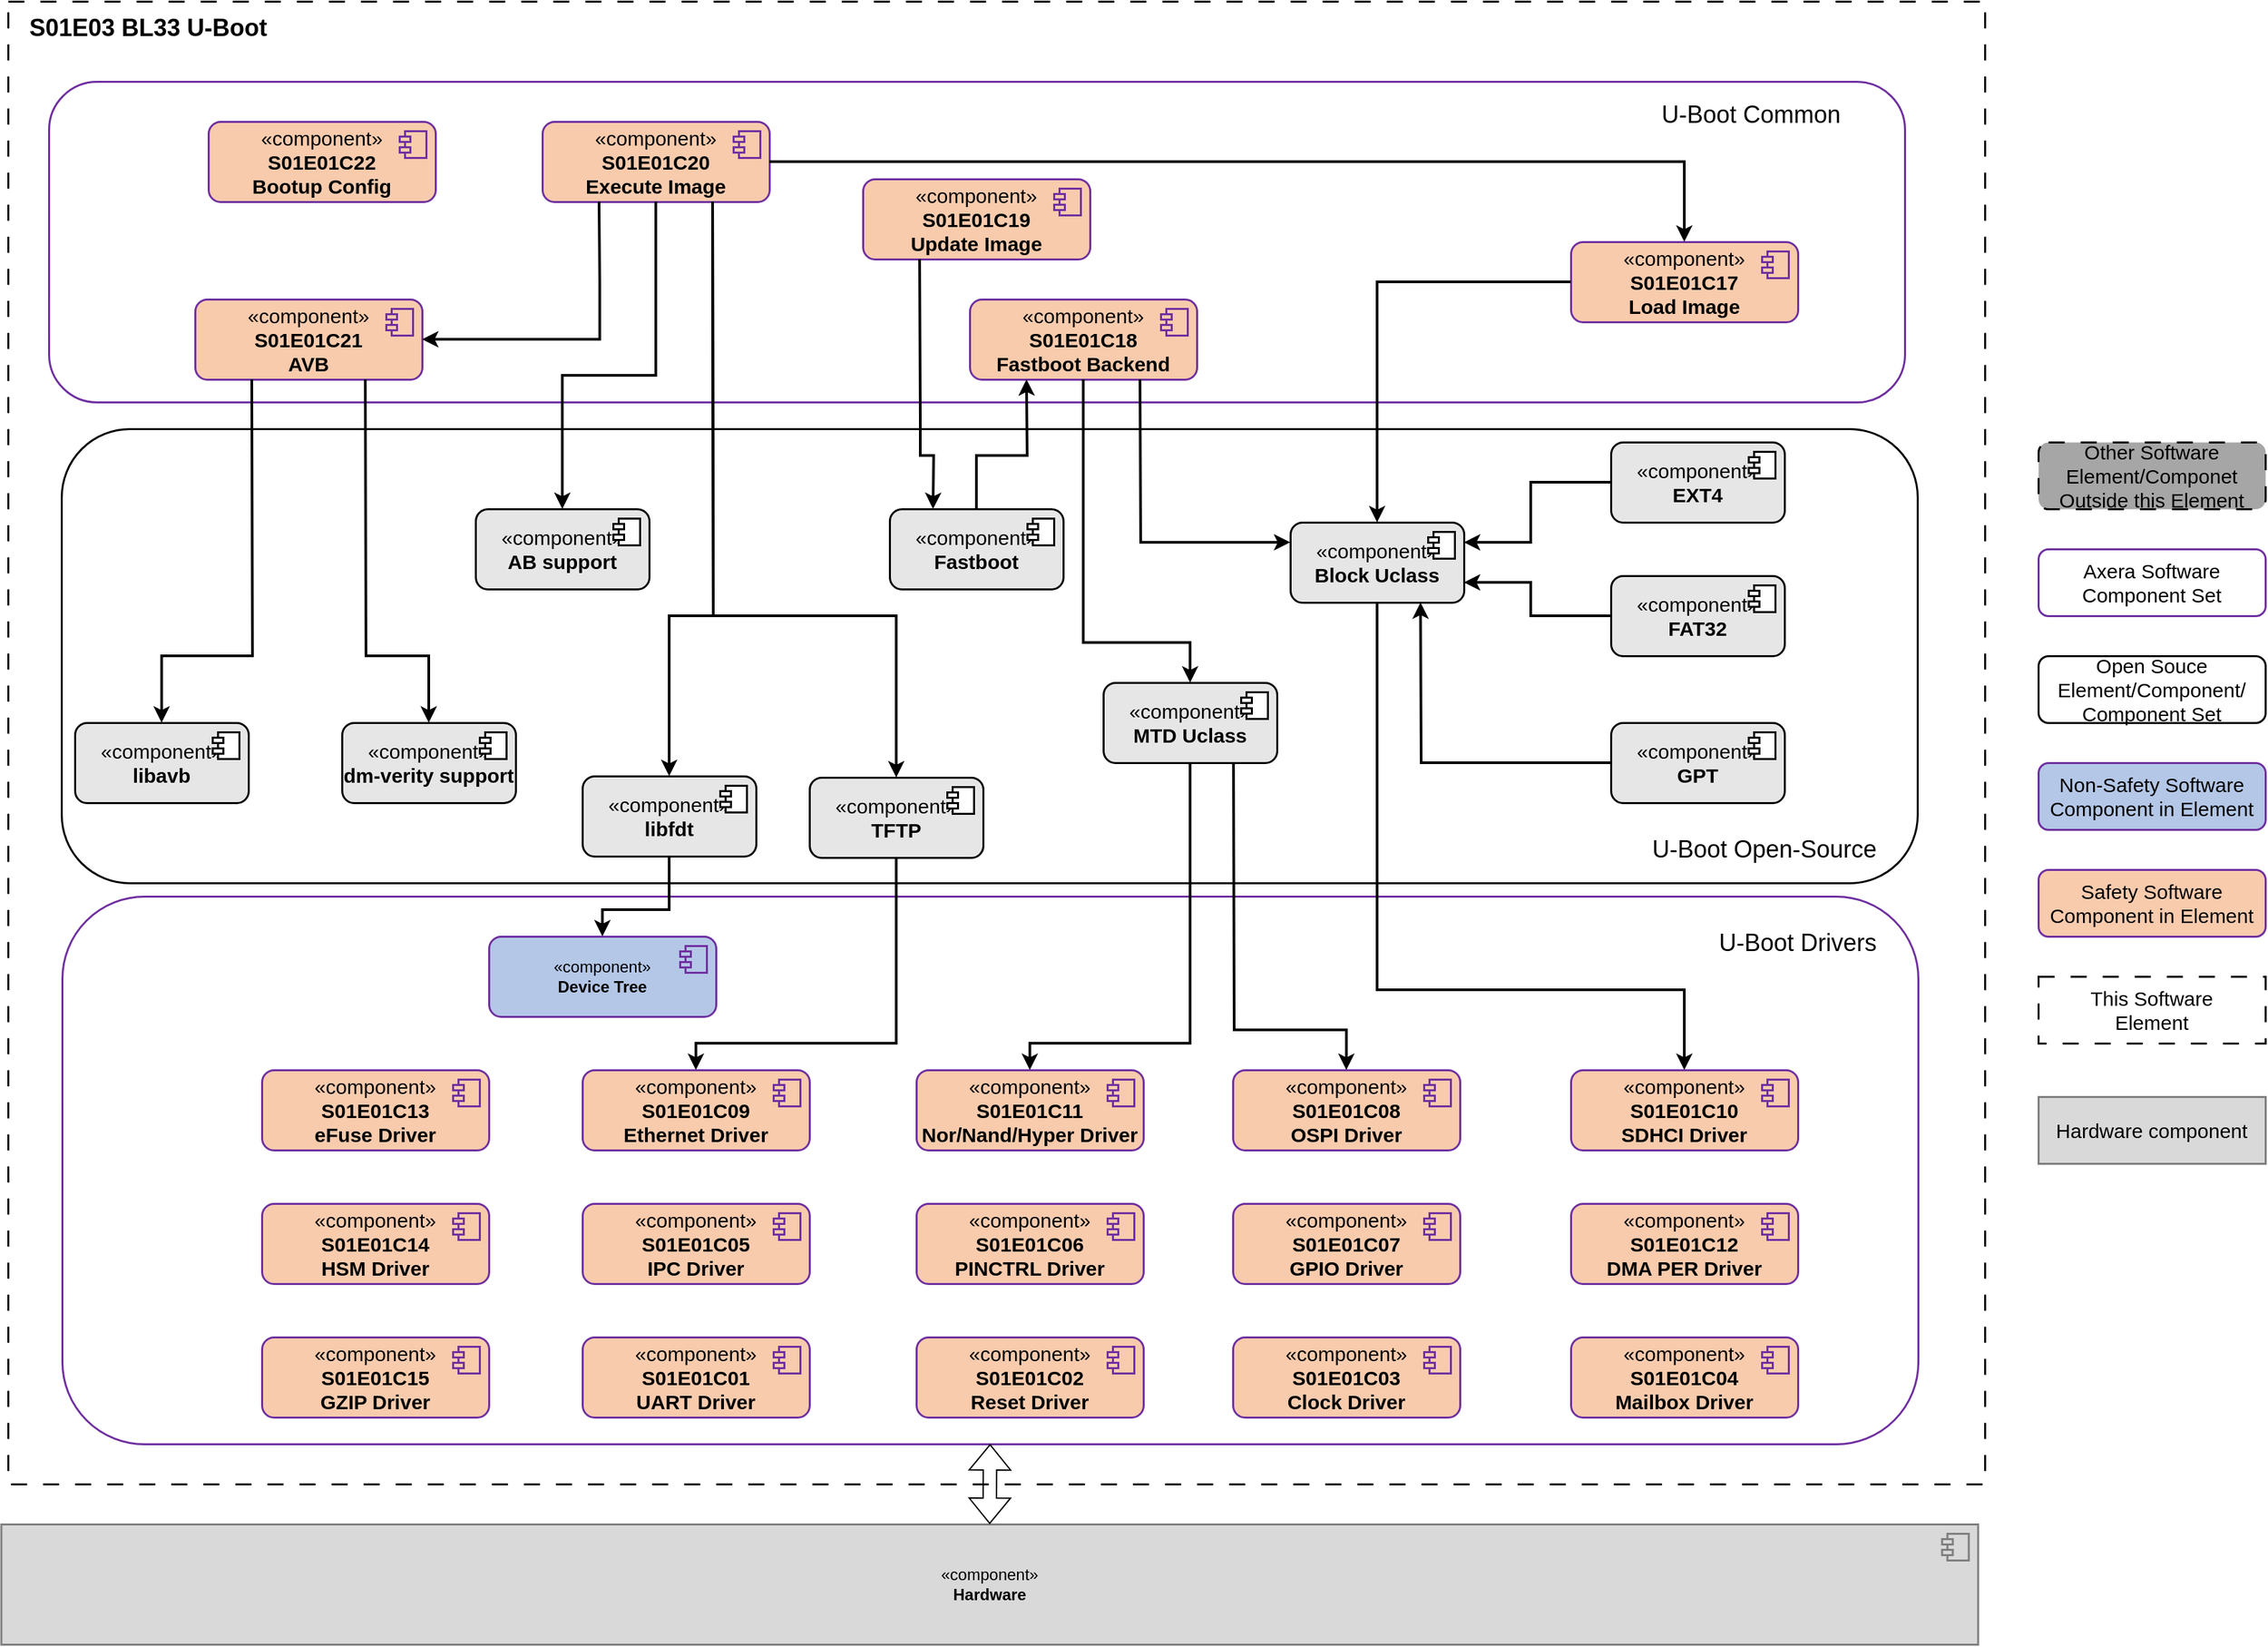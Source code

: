 <mxfile version="24.7.12">
  <diagram name="Page-1" id="929967ad-93f9-6ef4-fab6-5d389245f69c">
    <mxGraphModel dx="3390.5" dy="664" grid="1" gridSize="10" guides="1" tooltips="1" connect="1" arrows="1" fold="1" page="1" pageScale="1.5" pageWidth="1169" pageHeight="826" background="none" math="0" shadow="0">
      <root>
        <mxCell id="0" style=";html=1;" />
        <mxCell id="1" style=";html=1;" parent="0" />
        <mxCell id="K-4Sev6lLw2hqcVgsduo-152" value="" style="html=1;whiteSpace=wrap;rounded=1;strokeColor=#7030a0;strokeWidth=1.5;align=center;verticalAlign=middle;fontFamily=Helvetica;fontSize=12;fontColor=default;fillColor=none;movable=1;resizable=1;rotatable=1;deletable=1;editable=1;locked=0;connectable=1;" vertex="1" parent="1">
          <mxGeometry x="-9.5" y="120" width="1389.5" height="240" as="geometry" />
        </mxCell>
        <mxCell id="K-4Sev6lLw2hqcVgsduo-151" value="" style="html=1;whiteSpace=wrap;rounded=1;strokeColor=#000000;strokeWidth=1.5;align=center;verticalAlign=middle;fontFamily=Helvetica;fontSize=12;fontColor=default;fillColor=none;movable=1;resizable=1;rotatable=1;deletable=1;editable=1;locked=0;connectable=1;" vertex="1" parent="1">
          <mxGeometry y="380" width="1389.5" height="340" as="geometry" />
        </mxCell>
        <mxCell id="K-4Sev6lLw2hqcVgsduo-67" value="" style="html=1;whiteSpace=wrap;rounded=1;strokeColor=#7030a0;strokeWidth=1.5;align=center;verticalAlign=middle;fontFamily=Helvetica;fontSize=12;fontColor=default;fillColor=none;movable=1;resizable=1;rotatable=1;deletable=1;editable=1;locked=0;connectable=1;" vertex="1" parent="1">
          <mxGeometry x="0.5" y="730" width="1389.5" height="410" as="geometry" />
        </mxCell>
        <mxCell id="K-4Sev6lLw2hqcVgsduo-156" value="" style="rounded=0;whiteSpace=wrap;html=1;dashed=1;dashPattern=8 8;strokeColor=#000000;strokeWidth=1.5;align=center;verticalAlign=middle;fontFamily=Helvetica;fontSize=15;fontColor=default;fillColor=none;movable=1;resizable=1;rotatable=1;deletable=1;editable=1;locked=0;connectable=1;" vertex="1" parent="1">
          <mxGeometry x="-40" y="60" width="1480" height="1110" as="geometry" />
        </mxCell>
        <mxCell id="K-4Sev6lLw2hqcVgsduo-8" style="edgeStyle=orthogonalEdgeStyle;rounded=0;orthogonalLoop=1;jettySize=auto;html=1;exitX=0.5;exitY=1;exitDx=0;exitDy=0;movable=1;resizable=1;rotatable=1;deletable=1;editable=1;locked=0;connectable=1;" edge="1" parent="1">
          <mxGeometry relative="1" as="geometry">
            <mxPoint x="175" y="655" as="sourcePoint" />
            <mxPoint x="175" y="655" as="targetPoint" />
          </mxGeometry>
        </mxCell>
        <mxCell id="K-4Sev6lLw2hqcVgsduo-20" value="Hardware component" style="html=1;whiteSpace=wrap;strokeColor=#7f7f7f;fillColor=#d9d9d9;strokeWidth=1.5;movable=1;resizable=1;rotatable=1;deletable=1;editable=1;locked=0;connectable=1;fontSize=15;" vertex="1" parent="1">
          <mxGeometry x="1480" y="880" width="170" height="50" as="geometry" />
        </mxCell>
        <mxCell id="K-4Sev6lLw2hqcVgsduo-21" value="This Software&lt;div style=&quot;font-size: 15px;&quot;&gt;Element&lt;/div&gt;" style="html=1;whiteSpace=wrap;strokeColor=#000000;fillColor=none;strokeWidth=1.5;dashed=1;dashPattern=8 8;movable=1;resizable=1;rotatable=1;deletable=1;editable=1;locked=0;connectable=1;fontSize=15;" vertex="1" parent="1">
          <mxGeometry x="1480" y="790" width="170" height="50" as="geometry" />
        </mxCell>
        <mxCell id="K-4Sev6lLw2hqcVgsduo-22" value="Safety Software&lt;div style=&quot;font-size: 15px;&quot;&gt;Component in Element&lt;/div&gt;" style="html=1;whiteSpace=wrap;strokeColor=#7030a0;fillColor=#f8cbad;strokeWidth=1.5;rounded=1;movable=1;resizable=1;rotatable=1;deletable=1;editable=1;locked=0;connectable=1;fontSize=15;" vertex="1" parent="1">
          <mxGeometry x="1480" y="710" width="170" height="50" as="geometry" />
        </mxCell>
        <mxCell id="K-4Sev6lLw2hqcVgsduo-23" value="Non-Safety Software&lt;div style=&quot;font-size: 15px;&quot;&gt;Component in Element&lt;/div&gt;" style="html=1;whiteSpace=wrap;strokeColor=#7030a0;fillColor=#b4c7e7;strokeWidth=1.5;rounded=1;movable=1;resizable=1;rotatable=1;deletable=1;editable=1;locked=0;connectable=1;fontSize=15;" vertex="1" parent="1">
          <mxGeometry x="1480" y="630" width="170" height="50" as="geometry" />
        </mxCell>
        <mxCell id="K-4Sev6lLw2hqcVgsduo-24" value="Open Souce&lt;div style=&quot;font-size: 15px;&quot;&gt;Element/Component/&lt;/div&gt;&lt;div style=&quot;font-size: 15px;&quot;&gt;Component Set&lt;/div&gt;" style="html=1;whiteSpace=wrap;strokeColor=#000000;fillColor=none;strokeWidth=1.5;rounded=1;movable=1;resizable=1;rotatable=1;deletable=1;editable=1;locked=0;connectable=1;fontSize=15;" vertex="1" parent="1">
          <mxGeometry x="1480" y="550" width="170" height="50" as="geometry" />
        </mxCell>
        <mxCell id="K-4Sev6lLw2hqcVgsduo-25" value="Axera Software&lt;div style=&quot;font-size: 15px;&quot;&gt;Component Set&lt;/div&gt;" style="html=1;whiteSpace=wrap;strokeColor=#7030a0;fillColor=none;strokeWidth=1.5;rounded=1;movable=1;resizable=1;rotatable=1;deletable=1;editable=1;locked=0;connectable=1;fontSize=15;" vertex="1" parent="1">
          <mxGeometry x="1480" y="470" width="170" height="50" as="geometry" />
        </mxCell>
        <mxCell id="K-4Sev6lLw2hqcVgsduo-26" value="Other Software&lt;div style=&quot;font-size: 15px;&quot;&gt;Element/Componet&lt;/div&gt;&lt;div style=&quot;font-size: 15px;&quot;&gt;Outside this Element&lt;/div&gt;" style="html=1;whiteSpace=wrap;strokeColor=#000000;fillColor=#a6a6a6;strokeWidth=1.5;rounded=1;dashed=1;dashPattern=8 8;movable=1;resizable=1;rotatable=1;deletable=1;editable=1;locked=0;connectable=1;fontSize=15;" vertex="1" parent="1">
          <mxGeometry x="1480" y="390" width="170" height="50" as="geometry" />
        </mxCell>
        <mxCell id="K-4Sev6lLw2hqcVgsduo-28" value="«component&lt;span style=&quot;background-color: initial; font-size: 15px;&quot;&gt;»&lt;/span&gt;&lt;div style=&quot;font-size: 15px;&quot;&gt;&lt;b style=&quot;font-size: 15px;&quot;&gt;S01E01C01&lt;/b&gt;&lt;/div&gt;&lt;div style=&quot;font-size: 15px;&quot;&gt;&lt;b style=&quot;font-size: 15px;&quot;&gt;UART Driver&lt;/b&gt;&lt;/div&gt;" style="html=1;dropTarget=0;whiteSpace=wrap;rounded=1;strokeColor=#7030a0;strokeWidth=1.5;align=center;verticalAlign=middle;fontFamily=Helvetica;fontSize=15;fontColor=default;fillColor=#f8cbad;movable=1;resizable=1;rotatable=1;deletable=1;editable=1;locked=0;connectable=1;" vertex="1" parent="1">
          <mxGeometry x="390" y="1060" width="170" height="60" as="geometry" />
        </mxCell>
        <mxCell id="K-4Sev6lLw2hqcVgsduo-29" value="" style="shape=module;jettyWidth=8;jettyHeight=4;rounded=1;strokeColor=#7030a0;strokeWidth=1.5;align=center;verticalAlign=middle;fontFamily=Helvetica;fontSize=12;fontColor=default;fillColor=#f8cbad;movable=1;resizable=1;rotatable=1;deletable=1;editable=1;locked=0;connectable=1;" vertex="1" parent="K-4Sev6lLw2hqcVgsduo-28">
          <mxGeometry x="1" width="20" height="20" relative="1" as="geometry">
            <mxPoint x="-27" y="7" as="offset" />
          </mxGeometry>
        </mxCell>
        <mxCell id="K-4Sev6lLw2hqcVgsduo-31" value="«component»&lt;br&gt;&lt;b&gt;Hardware&lt;/b&gt;" style="html=1;dropTarget=0;whiteSpace=wrap;strokeColor=#7f7f7f;strokeWidth=1.5;align=center;verticalAlign=middle;fontFamily=Helvetica;fontSize=12;fontColor=default;fillColor=#d9d9d9;movable=1;resizable=1;rotatable=1;deletable=1;editable=1;locked=0;connectable=1;" vertex="1" parent="1">
          <mxGeometry x="-45.25" y="1200" width="1480" height="90" as="geometry" />
        </mxCell>
        <mxCell id="K-4Sev6lLw2hqcVgsduo-32" value="" style="shape=module;jettyWidth=8;jettyHeight=4;strokeColor=#7f7f7f;strokeWidth=1.5;align=center;verticalAlign=middle;fontFamily=Helvetica;fontSize=12;fontColor=default;fillColor=#d9d9d9;movable=1;resizable=1;rotatable=1;deletable=1;editable=1;locked=0;connectable=1;" vertex="1" parent="K-4Sev6lLw2hqcVgsduo-31">
          <mxGeometry x="1" width="20" height="20" relative="1" as="geometry">
            <mxPoint x="-27" y="7" as="offset" />
          </mxGeometry>
        </mxCell>
        <mxCell id="K-4Sev6lLw2hqcVgsduo-35" value="«component&lt;span style=&quot;background-color: initial; font-size: 15px;&quot;&gt;»&lt;/span&gt;&lt;div style=&quot;font-size: 15px;&quot;&gt;&lt;b style=&quot;font-size: 15px;&quot;&gt;S01E01C02&lt;/b&gt;&lt;/div&gt;&lt;div style=&quot;font-size: 15px;&quot;&gt;&lt;b style=&quot;font-size: 15px;&quot;&gt;Reset Driver&lt;/b&gt;&lt;/div&gt;" style="html=1;dropTarget=0;whiteSpace=wrap;rounded=1;strokeColor=#7030a0;strokeWidth=1.5;align=center;verticalAlign=middle;fontFamily=Helvetica;fontSize=15;fontColor=default;fillColor=#f8cbad;movable=1;resizable=1;rotatable=1;deletable=1;editable=1;locked=0;connectable=1;" vertex="1" parent="1">
          <mxGeometry x="640" y="1060" width="170" height="60" as="geometry" />
        </mxCell>
        <mxCell id="K-4Sev6lLw2hqcVgsduo-36" value="" style="shape=module;jettyWidth=8;jettyHeight=4;rounded=1;strokeColor=#7030a0;strokeWidth=1.5;align=center;verticalAlign=middle;fontFamily=Helvetica;fontSize=12;fontColor=default;fillColor=#f8cbad;movable=1;resizable=1;rotatable=1;deletable=1;editable=1;locked=0;connectable=1;" vertex="1" parent="K-4Sev6lLw2hqcVgsduo-35">
          <mxGeometry x="1" width="20" height="20" relative="1" as="geometry">
            <mxPoint x="-27" y="7" as="offset" />
          </mxGeometry>
        </mxCell>
        <mxCell id="K-4Sev6lLw2hqcVgsduo-37" value="«component&lt;span style=&quot;background-color: initial; font-size: 15px;&quot;&gt;»&lt;/span&gt;&lt;div style=&quot;font-size: 15px;&quot;&gt;&lt;b style=&quot;font-size: 15px;&quot;&gt;S01E01C03&lt;/b&gt;&lt;/div&gt;&lt;div style=&quot;font-size: 15px;&quot;&gt;&lt;b style=&quot;font-size: 15px;&quot;&gt;Clock Driver&lt;/b&gt;&lt;/div&gt;" style="html=1;dropTarget=0;whiteSpace=wrap;rounded=1;strokeColor=#7030a0;strokeWidth=1.5;align=center;verticalAlign=middle;fontFamily=Helvetica;fontSize=15;fontColor=default;fillColor=#f8cbad;movable=1;resizable=1;rotatable=1;deletable=1;editable=1;locked=0;connectable=1;" vertex="1" parent="1">
          <mxGeometry x="877" y="1060" width="170" height="60" as="geometry" />
        </mxCell>
        <mxCell id="K-4Sev6lLw2hqcVgsduo-38" value="" style="shape=module;jettyWidth=8;jettyHeight=4;rounded=1;strokeColor=#7030a0;strokeWidth=1.5;align=center;verticalAlign=middle;fontFamily=Helvetica;fontSize=12;fontColor=default;fillColor=#f8cbad;movable=1;resizable=1;rotatable=1;deletable=1;editable=1;locked=0;connectable=1;" vertex="1" parent="K-4Sev6lLw2hqcVgsduo-37">
          <mxGeometry x="1" width="20" height="20" relative="1" as="geometry">
            <mxPoint x="-27" y="7" as="offset" />
          </mxGeometry>
        </mxCell>
        <mxCell id="K-4Sev6lLw2hqcVgsduo-39" value="«component&lt;span style=&quot;background-color: initial; font-size: 15px;&quot;&gt;»&lt;/span&gt;&lt;div style=&quot;font-size: 15px;&quot;&gt;&lt;b style=&quot;font-size: 15px;&quot;&gt;S01E01C04&lt;/b&gt;&lt;/div&gt;&lt;div style=&quot;font-size: 15px;&quot;&gt;&lt;b style=&quot;font-size: 15px;&quot;&gt;Mailbox Driver&lt;/b&gt;&lt;/div&gt;" style="html=1;dropTarget=0;whiteSpace=wrap;rounded=1;strokeColor=#7030a0;strokeWidth=1.5;align=center;verticalAlign=middle;fontFamily=Helvetica;fontSize=15;fontColor=default;fillColor=#f8cbad;movable=1;resizable=1;rotatable=1;deletable=1;editable=1;locked=0;connectable=1;" vertex="1" parent="1">
          <mxGeometry x="1130" y="1060" width="170" height="60" as="geometry" />
        </mxCell>
        <mxCell id="K-4Sev6lLw2hqcVgsduo-40" value="" style="shape=module;jettyWidth=8;jettyHeight=4;rounded=1;strokeColor=#7030a0;strokeWidth=1.5;align=center;verticalAlign=middle;fontFamily=Helvetica;fontSize=12;fontColor=default;fillColor=#f8cbad;movable=1;resizable=1;rotatable=1;deletable=1;editable=1;locked=0;connectable=1;" vertex="1" parent="K-4Sev6lLw2hqcVgsduo-39">
          <mxGeometry x="1" width="20" height="20" relative="1" as="geometry">
            <mxPoint x="-27" y="7" as="offset" />
          </mxGeometry>
        </mxCell>
        <mxCell id="K-4Sev6lLw2hqcVgsduo-43" value="«component&lt;span style=&quot;background-color: initial; font-size: 15px;&quot;&gt;»&lt;/span&gt;&lt;div style=&quot;font-size: 15px;&quot;&gt;&lt;b style=&quot;font-size: 15px;&quot;&gt;S01E01C05&lt;/b&gt;&lt;/div&gt;&lt;div style=&quot;font-size: 15px;&quot;&gt;&lt;b style=&quot;font-size: 15px;&quot;&gt;IPC Driver&lt;/b&gt;&lt;/div&gt;" style="html=1;dropTarget=0;whiteSpace=wrap;rounded=1;strokeColor=#7030a0;strokeWidth=1.5;align=center;verticalAlign=middle;fontFamily=Helvetica;fontSize=15;fontColor=default;fillColor=#f8cbad;movable=1;resizable=1;rotatable=1;deletable=1;editable=1;locked=0;connectable=1;" vertex="1" parent="1">
          <mxGeometry x="390" y="960" width="170" height="60" as="geometry" />
        </mxCell>
        <mxCell id="K-4Sev6lLw2hqcVgsduo-44" value="" style="shape=module;jettyWidth=8;jettyHeight=4;rounded=1;strokeColor=#7030a0;strokeWidth=1.5;align=center;verticalAlign=middle;fontFamily=Helvetica;fontSize=12;fontColor=default;fillColor=#f8cbad;movable=1;resizable=1;rotatable=1;deletable=1;editable=1;locked=0;connectable=1;" vertex="1" parent="K-4Sev6lLw2hqcVgsduo-43">
          <mxGeometry x="1" width="20" height="20" relative="1" as="geometry">
            <mxPoint x="-27" y="7" as="offset" />
          </mxGeometry>
        </mxCell>
        <mxCell id="K-4Sev6lLw2hqcVgsduo-45" value="«component&lt;span style=&quot;background-color: initial; font-size: 15px;&quot;&gt;»&lt;/span&gt;&lt;div style=&quot;font-size: 15px;&quot;&gt;&lt;b style=&quot;font-size: 15px;&quot;&gt;S01E01C06&lt;/b&gt;&lt;/div&gt;&lt;div style=&quot;font-size: 15px;&quot;&gt;&lt;b style=&quot;font-size: 15px;&quot;&gt;PINCTRL Driver&lt;/b&gt;&lt;/div&gt;" style="html=1;dropTarget=0;whiteSpace=wrap;rounded=1;strokeColor=#7030a0;strokeWidth=1.5;align=center;verticalAlign=middle;fontFamily=Helvetica;fontSize=15;fontColor=default;fillColor=#f8cbad;movable=1;resizable=1;rotatable=1;deletable=1;editable=1;locked=0;connectable=1;" vertex="1" parent="1">
          <mxGeometry x="640" y="960" width="170" height="60" as="geometry" />
        </mxCell>
        <mxCell id="K-4Sev6lLw2hqcVgsduo-46" value="" style="shape=module;jettyWidth=8;jettyHeight=4;rounded=1;strokeColor=#7030a0;strokeWidth=1.5;align=center;verticalAlign=middle;fontFamily=Helvetica;fontSize=12;fontColor=default;fillColor=#f8cbad;movable=1;resizable=1;rotatable=1;deletable=1;editable=1;locked=0;connectable=1;" vertex="1" parent="K-4Sev6lLw2hqcVgsduo-45">
          <mxGeometry x="1" width="20" height="20" relative="1" as="geometry">
            <mxPoint x="-27" y="7" as="offset" />
          </mxGeometry>
        </mxCell>
        <mxCell id="K-4Sev6lLw2hqcVgsduo-47" value="«component&lt;span style=&quot;background-color: initial; font-size: 15px;&quot;&gt;»&lt;/span&gt;&lt;div style=&quot;font-size: 15px;&quot;&gt;&lt;b style=&quot;font-size: 15px;&quot;&gt;S01E01C07&lt;/b&gt;&lt;/div&gt;&lt;div style=&quot;font-size: 15px;&quot;&gt;&lt;b style=&quot;font-size: 15px;&quot;&gt;GPIO Driver&lt;/b&gt;&lt;/div&gt;" style="html=1;dropTarget=0;whiteSpace=wrap;rounded=1;strokeColor=#7030a0;strokeWidth=1.5;align=center;verticalAlign=middle;fontFamily=Helvetica;fontSize=15;fontColor=default;fillColor=#f8cbad;movable=1;resizable=1;rotatable=1;deletable=1;editable=1;locked=0;connectable=1;" vertex="1" parent="1">
          <mxGeometry x="877" y="960" width="170" height="60" as="geometry" />
        </mxCell>
        <mxCell id="K-4Sev6lLw2hqcVgsduo-48" value="" style="shape=module;jettyWidth=8;jettyHeight=4;rounded=1;strokeColor=#7030a0;strokeWidth=1.5;align=center;verticalAlign=middle;fontFamily=Helvetica;fontSize=12;fontColor=default;fillColor=#f8cbad;movable=1;resizable=1;rotatable=1;deletable=1;editable=1;locked=0;connectable=1;" vertex="1" parent="K-4Sev6lLw2hqcVgsduo-47">
          <mxGeometry x="1" width="20" height="20" relative="1" as="geometry">
            <mxPoint x="-27" y="7" as="offset" />
          </mxGeometry>
        </mxCell>
        <mxCell id="K-4Sev6lLw2hqcVgsduo-49" value="«component&lt;span style=&quot;background-color: initial; font-size: 15px;&quot;&gt;»&lt;/span&gt;&lt;div style=&quot;font-size: 15px;&quot;&gt;&lt;b style=&quot;font-size: 15px;&quot;&gt;S01E01C08&lt;/b&gt;&lt;/div&gt;&lt;div style=&quot;font-size: 15px;&quot;&gt;&lt;b style=&quot;font-size: 15px;&quot;&gt;OSPI Driver&lt;/b&gt;&lt;/div&gt;" style="html=1;dropTarget=0;whiteSpace=wrap;rounded=1;strokeColor=#7030a0;strokeWidth=1.5;align=center;verticalAlign=middle;fontFamily=Helvetica;fontSize=15;fontColor=default;fillColor=#f8cbad;movable=1;resizable=1;rotatable=1;deletable=1;editable=1;locked=0;connectable=1;" vertex="1" parent="1">
          <mxGeometry x="877" y="860" width="170" height="60" as="geometry" />
        </mxCell>
        <mxCell id="K-4Sev6lLw2hqcVgsduo-50" value="" style="shape=module;jettyWidth=8;jettyHeight=4;rounded=1;strokeColor=#7030a0;strokeWidth=1.5;align=center;verticalAlign=middle;fontFamily=Helvetica;fontSize=12;fontColor=default;fillColor=#f8cbad;movable=1;resizable=1;rotatable=1;deletable=1;editable=1;locked=0;connectable=1;" vertex="1" parent="K-4Sev6lLw2hqcVgsduo-49">
          <mxGeometry x="1" width="20" height="20" relative="1" as="geometry">
            <mxPoint x="-27" y="7" as="offset" />
          </mxGeometry>
        </mxCell>
        <mxCell id="K-4Sev6lLw2hqcVgsduo-51" value="«component&lt;span style=&quot;background-color: initial; font-size: 15px;&quot;&gt;»&lt;/span&gt;&lt;div style=&quot;font-size: 15px;&quot;&gt;&lt;b style=&quot;font-size: 15px;&quot;&gt;S01E01C09&lt;/b&gt;&lt;/div&gt;&lt;div style=&quot;font-size: 15px;&quot;&gt;&lt;b style=&quot;font-size: 15px;&quot;&gt;Ethernet Driver&lt;/b&gt;&lt;/div&gt;" style="html=1;dropTarget=0;whiteSpace=wrap;rounded=1;strokeColor=#7030a0;strokeWidth=1.5;align=center;verticalAlign=middle;fontFamily=Helvetica;fontSize=15;fontColor=default;fillColor=#f8cbad;movable=1;resizable=1;rotatable=1;deletable=1;editable=1;locked=0;connectable=1;" vertex="1" parent="1">
          <mxGeometry x="390" y="860" width="170" height="60" as="geometry" />
        </mxCell>
        <mxCell id="K-4Sev6lLw2hqcVgsduo-52" value="" style="shape=module;jettyWidth=8;jettyHeight=4;rounded=1;strokeColor=#7030a0;strokeWidth=1.5;align=center;verticalAlign=middle;fontFamily=Helvetica;fontSize=12;fontColor=default;fillColor=#f8cbad;movable=1;resizable=1;rotatable=1;deletable=1;editable=1;locked=0;connectable=1;" vertex="1" parent="K-4Sev6lLw2hqcVgsduo-51">
          <mxGeometry x="1" width="20" height="20" relative="1" as="geometry">
            <mxPoint x="-27" y="7" as="offset" />
          </mxGeometry>
        </mxCell>
        <mxCell id="K-4Sev6lLw2hqcVgsduo-53" value="«component&lt;span style=&quot;background-color: initial; font-size: 15px;&quot;&gt;»&lt;/span&gt;&lt;div style=&quot;font-size: 15px;&quot;&gt;&lt;b style=&quot;font-size: 15px;&quot;&gt;S01E01C10&lt;/b&gt;&lt;/div&gt;&lt;div style=&quot;font-size: 15px;&quot;&gt;&lt;b style=&quot;font-size: 15px;&quot;&gt;SDHCI Driver&lt;/b&gt;&lt;/div&gt;" style="html=1;dropTarget=0;whiteSpace=wrap;rounded=1;strokeColor=#7030a0;strokeWidth=1.5;align=center;verticalAlign=middle;fontFamily=Helvetica;fontSize=15;fontColor=default;fillColor=#f8cbad;movable=1;resizable=1;rotatable=1;deletable=1;editable=1;locked=0;connectable=1;" vertex="1" parent="1">
          <mxGeometry x="1130" y="860" width="170" height="60" as="geometry" />
        </mxCell>
        <mxCell id="K-4Sev6lLw2hqcVgsduo-54" value="" style="shape=module;jettyWidth=8;jettyHeight=4;rounded=1;strokeColor=#7030a0;strokeWidth=1.5;align=center;verticalAlign=middle;fontFamily=Helvetica;fontSize=12;fontColor=default;fillColor=#f8cbad;movable=1;resizable=1;rotatable=1;deletable=1;editable=1;locked=0;connectable=1;" vertex="1" parent="K-4Sev6lLw2hqcVgsduo-53">
          <mxGeometry x="1" width="20" height="20" relative="1" as="geometry">
            <mxPoint x="-27" y="7" as="offset" />
          </mxGeometry>
        </mxCell>
        <mxCell id="K-4Sev6lLw2hqcVgsduo-55" value="«component&lt;span style=&quot;background-color: initial; font-size: 15px;&quot;&gt;»&lt;/span&gt;&lt;div style=&quot;font-size: 15px;&quot;&gt;&lt;b style=&quot;font-size: 15px;&quot;&gt;S01E01C11&lt;/b&gt;&lt;/div&gt;&lt;div style=&quot;font-size: 15px;&quot;&gt;&lt;b style=&quot;font-size: 15px;&quot;&gt;Nor/Nand/Hyper Driver&lt;/b&gt;&lt;/div&gt;" style="html=1;dropTarget=0;whiteSpace=wrap;rounded=1;strokeColor=#7030a0;strokeWidth=1.5;align=center;verticalAlign=middle;fontFamily=Helvetica;fontSize=15;fontColor=default;fillColor=#f8cbad;movable=1;resizable=1;rotatable=1;deletable=1;editable=1;locked=0;connectable=1;" vertex="1" parent="1">
          <mxGeometry x="640" y="860" width="170" height="60" as="geometry" />
        </mxCell>
        <mxCell id="K-4Sev6lLw2hqcVgsduo-56" value="" style="shape=module;jettyWidth=8;jettyHeight=4;rounded=1;strokeColor=#7030a0;strokeWidth=1.5;align=center;verticalAlign=middle;fontFamily=Helvetica;fontSize=12;fontColor=default;fillColor=#f8cbad;movable=1;resizable=1;rotatable=1;deletable=1;editable=1;locked=0;connectable=1;" vertex="1" parent="K-4Sev6lLw2hqcVgsduo-55">
          <mxGeometry x="1" width="20" height="20" relative="1" as="geometry">
            <mxPoint x="-27" y="7" as="offset" />
          </mxGeometry>
        </mxCell>
        <mxCell id="K-4Sev6lLw2hqcVgsduo-57" value="«component&lt;span style=&quot;background-color: initial; font-size: 15px;&quot;&gt;»&lt;/span&gt;&lt;div style=&quot;font-size: 15px;&quot;&gt;&lt;b style=&quot;font-size: 15px;&quot;&gt;S01E01C12&lt;/b&gt;&lt;/div&gt;&lt;div style=&quot;font-size: 15px;&quot;&gt;&lt;b style=&quot;font-size: 15px;&quot;&gt;DMA PER Driver&lt;/b&gt;&lt;/div&gt;" style="html=1;dropTarget=0;whiteSpace=wrap;rounded=1;strokeColor=#7030a0;strokeWidth=1.5;align=center;verticalAlign=middle;fontFamily=Helvetica;fontSize=15;fontColor=default;fillColor=#f8cbad;movable=1;resizable=1;rotatable=1;deletable=1;editable=1;locked=0;connectable=1;" vertex="1" parent="1">
          <mxGeometry x="1130" y="960" width="170" height="60" as="geometry" />
        </mxCell>
        <mxCell id="K-4Sev6lLw2hqcVgsduo-58" value="" style="shape=module;jettyWidth=8;jettyHeight=4;rounded=1;strokeColor=#7030a0;strokeWidth=1.5;align=center;verticalAlign=middle;fontFamily=Helvetica;fontSize=12;fontColor=default;fillColor=#f8cbad;movable=1;resizable=1;rotatable=1;deletable=1;editable=1;locked=0;connectable=1;" vertex="1" parent="K-4Sev6lLw2hqcVgsduo-57">
          <mxGeometry x="1" width="20" height="20" relative="1" as="geometry">
            <mxPoint x="-27" y="7" as="offset" />
          </mxGeometry>
        </mxCell>
        <mxCell id="K-4Sev6lLw2hqcVgsduo-59" value="«component&lt;span style=&quot;background-color: initial; font-size: 15px;&quot;&gt;»&lt;/span&gt;&lt;div style=&quot;font-size: 15px;&quot;&gt;&lt;b style=&quot;font-size: 15px;&quot;&gt;S01E01C13&lt;/b&gt;&lt;/div&gt;&lt;div style=&quot;font-size: 15px;&quot;&gt;&lt;b style=&quot;font-size: 15px;&quot;&gt;eFuse Driver&lt;/b&gt;&lt;/div&gt;" style="html=1;dropTarget=0;whiteSpace=wrap;rounded=1;strokeColor=#7030a0;strokeWidth=1.5;align=center;verticalAlign=middle;fontFamily=Helvetica;fontSize=15;fontColor=default;fillColor=#f8cbad;movable=1;resizable=1;rotatable=1;deletable=1;editable=1;locked=0;connectable=1;" vertex="1" parent="1">
          <mxGeometry x="150" y="860" width="170" height="60" as="geometry" />
        </mxCell>
        <mxCell id="K-4Sev6lLw2hqcVgsduo-60" value="" style="shape=module;jettyWidth=8;jettyHeight=4;rounded=1;strokeColor=#7030a0;strokeWidth=1.5;align=center;verticalAlign=middle;fontFamily=Helvetica;fontSize=12;fontColor=default;fillColor=#f8cbad;movable=1;resizable=1;rotatable=1;deletable=1;editable=1;locked=0;connectable=1;" vertex="1" parent="K-4Sev6lLw2hqcVgsduo-59">
          <mxGeometry x="1" width="20" height="20" relative="1" as="geometry">
            <mxPoint x="-27" y="7" as="offset" />
          </mxGeometry>
        </mxCell>
        <mxCell id="K-4Sev6lLw2hqcVgsduo-61" value="«component&lt;span style=&quot;background-color: initial; font-size: 15px;&quot;&gt;»&lt;/span&gt;&lt;div style=&quot;font-size: 15px;&quot;&gt;&lt;b style=&quot;font-size: 15px;&quot;&gt;S01E01C14&lt;/b&gt;&lt;/div&gt;&lt;div style=&quot;font-size: 15px;&quot;&gt;&lt;b style=&quot;font-size: 15px;&quot;&gt;HSM Driver&lt;/b&gt;&lt;/div&gt;" style="html=1;dropTarget=0;whiteSpace=wrap;rounded=1;strokeColor=#7030a0;strokeWidth=1.5;align=center;verticalAlign=middle;fontFamily=Helvetica;fontSize=15;fontColor=default;fillColor=#f8cbad;movable=1;resizable=1;rotatable=1;deletable=1;editable=1;locked=0;connectable=1;" vertex="1" parent="1">
          <mxGeometry x="150" y="960" width="170" height="60" as="geometry" />
        </mxCell>
        <mxCell id="K-4Sev6lLw2hqcVgsduo-62" value="" style="shape=module;jettyWidth=8;jettyHeight=4;rounded=1;strokeColor=#7030a0;strokeWidth=1.5;align=center;verticalAlign=middle;fontFamily=Helvetica;fontSize=12;fontColor=default;fillColor=#f8cbad;movable=1;resizable=1;rotatable=1;deletable=1;editable=1;locked=0;connectable=1;" vertex="1" parent="K-4Sev6lLw2hqcVgsduo-61">
          <mxGeometry x="1" width="20" height="20" relative="1" as="geometry">
            <mxPoint x="-27" y="7" as="offset" />
          </mxGeometry>
        </mxCell>
        <mxCell id="K-4Sev6lLw2hqcVgsduo-63" value="«component&lt;span style=&quot;background-color: initial; font-size: 15px;&quot;&gt;»&lt;/span&gt;&lt;div style=&quot;font-size: 15px;&quot;&gt;&lt;b style=&quot;font-size: 15px;&quot;&gt;S01E01C15&lt;/b&gt;&lt;/div&gt;&lt;div style=&quot;font-size: 15px;&quot;&gt;&lt;b style=&quot;font-size: 15px;&quot;&gt;GZIP Driver&lt;/b&gt;&lt;/div&gt;" style="html=1;dropTarget=0;whiteSpace=wrap;rounded=1;strokeColor=#7030a0;strokeWidth=1.5;align=center;verticalAlign=middle;fontFamily=Helvetica;fontSize=15;fontColor=default;fillColor=#f8cbad;movable=1;resizable=1;rotatable=1;deletable=1;editable=1;locked=0;connectable=1;" vertex="1" parent="1">
          <mxGeometry x="150" y="1060" width="170" height="60" as="geometry" />
        </mxCell>
        <mxCell id="K-4Sev6lLw2hqcVgsduo-64" value="" style="shape=module;jettyWidth=8;jettyHeight=4;rounded=1;strokeColor=#7030a0;strokeWidth=1.5;align=center;verticalAlign=middle;fontFamily=Helvetica;fontSize=12;fontColor=default;fillColor=#f8cbad;movable=1;resizable=1;rotatable=1;deletable=1;editable=1;locked=0;connectable=1;" vertex="1" parent="K-4Sev6lLw2hqcVgsduo-63">
          <mxGeometry x="1" width="20" height="20" relative="1" as="geometry">
            <mxPoint x="-27" y="7" as="offset" />
          </mxGeometry>
        </mxCell>
        <mxCell id="K-4Sev6lLw2hqcVgsduo-68" value="U-Boot Drivers" style="text;html=1;align=center;verticalAlign=middle;whiteSpace=wrap;rounded=0;fontSize=18;movable=1;resizable=1;rotatable=1;deletable=1;editable=1;locked=0;connectable=1;" vertex="1" parent="1">
          <mxGeometry x="1220" y="750" width="160" height="30" as="geometry" />
        </mxCell>
        <mxCell id="K-4Sev6lLw2hqcVgsduo-70" value="«component&lt;span style=&quot;background-color: initial;&quot;&gt;»&lt;/span&gt;&lt;div&gt;&lt;b&gt;Device Tree&lt;/b&gt;&lt;/div&gt;" style="html=1;dropTarget=0;whiteSpace=wrap;rounded=1;strokeColor=#7030a0;strokeWidth=1.5;align=center;verticalAlign=middle;fontFamily=Helvetica;fontSize=12;fontColor=default;fillColor=#b4c7e7;movable=1;resizable=1;rotatable=1;deletable=1;editable=1;locked=0;connectable=1;" vertex="1" parent="1">
          <mxGeometry x="320" y="760" width="170" height="60" as="geometry" />
        </mxCell>
        <mxCell id="K-4Sev6lLw2hqcVgsduo-71" value="" style="shape=module;jettyWidth=8;jettyHeight=4;rounded=1;strokeColor=#7030a0;strokeWidth=1.5;align=center;verticalAlign=middle;fontFamily=Helvetica;fontSize=12;fontColor=default;fillColor=#b4c7e7;movable=1;resizable=1;rotatable=1;deletable=1;editable=1;locked=0;connectable=1;" vertex="1" parent="K-4Sev6lLw2hqcVgsduo-70">
          <mxGeometry x="1" width="20" height="20" relative="1" as="geometry">
            <mxPoint x="-27" y="7" as="offset" />
          </mxGeometry>
        </mxCell>
        <mxCell id="K-4Sev6lLw2hqcVgsduo-72" value="«component&lt;span style=&quot;background-color: initial; font-size: 15px;&quot;&gt;»&lt;/span&gt;&lt;div style=&quot;font-size: 15px;&quot;&gt;&lt;b style=&quot;font-size: 15px;&quot;&gt;libfdt&lt;/b&gt;&lt;/div&gt;" style="html=1;dropTarget=0;whiteSpace=wrap;rounded=1;strokeColor=#000000;strokeWidth=1.5;align=center;verticalAlign=middle;fontFamily=Helvetica;fontSize=15;fontColor=default;fillColor=#E6E6E6;movable=1;resizable=1;rotatable=1;deletable=1;editable=1;locked=0;connectable=1;" vertex="1" parent="1">
          <mxGeometry x="390" y="640" width="130" height="60" as="geometry" />
        </mxCell>
        <mxCell id="K-4Sev6lLw2hqcVgsduo-73" value="" style="shape=module;jettyWidth=8;jettyHeight=4;rounded=1;strokeColor=#000000;strokeWidth=1.5;align=center;verticalAlign=middle;fontFamily=Helvetica;fontSize=12;fontColor=default;fillColor=default;movable=1;resizable=1;rotatable=1;deletable=1;editable=1;locked=0;connectable=1;" vertex="1" parent="K-4Sev6lLw2hqcVgsduo-72">
          <mxGeometry x="1" width="20" height="20" relative="1" as="geometry">
            <mxPoint x="-27" y="7" as="offset" />
          </mxGeometry>
        </mxCell>
        <mxCell id="K-4Sev6lLw2hqcVgsduo-74" value="«component&lt;span style=&quot;background-color: initial; font-size: 15px;&quot;&gt;»&lt;/span&gt;&lt;div style=&quot;font-size: 15px;&quot;&gt;&lt;b style=&quot;font-size: 15px;&quot;&gt;TFTP&lt;/b&gt;&lt;/div&gt;" style="html=1;dropTarget=0;whiteSpace=wrap;rounded=1;strokeColor=#000000;strokeWidth=1.5;align=center;verticalAlign=middle;fontFamily=Helvetica;fontSize=15;fontColor=default;fillColor=#E6E6E6;movable=1;resizable=1;rotatable=1;deletable=1;editable=1;locked=0;connectable=1;" vertex="1" parent="1">
          <mxGeometry x="560" y="641" width="130" height="60" as="geometry" />
        </mxCell>
        <mxCell id="K-4Sev6lLw2hqcVgsduo-75" value="" style="shape=module;jettyWidth=8;jettyHeight=4;rounded=1;strokeColor=#000000;strokeWidth=1.5;align=center;verticalAlign=middle;fontFamily=Helvetica;fontSize=12;fontColor=default;fillColor=default;movable=1;resizable=1;rotatable=1;deletable=1;editable=1;locked=0;connectable=1;" vertex="1" parent="K-4Sev6lLw2hqcVgsduo-74">
          <mxGeometry x="1" width="20" height="20" relative="1" as="geometry">
            <mxPoint x="-27" y="7" as="offset" />
          </mxGeometry>
        </mxCell>
        <mxCell id="K-4Sev6lLw2hqcVgsduo-76" value="«component&lt;span style=&quot;background-color: initial; font-size: 15px;&quot;&gt;»&lt;/span&gt;&lt;div style=&quot;font-size: 15px;&quot;&gt;&lt;b style=&quot;font-size: 15px;&quot;&gt;MTD Uclass&lt;/b&gt;&lt;/div&gt;" style="html=1;dropTarget=0;whiteSpace=wrap;rounded=1;strokeColor=#000000;strokeWidth=1.5;align=center;verticalAlign=middle;fontFamily=Helvetica;fontSize=15;fontColor=default;fillColor=#E6E6E6;movable=1;resizable=1;rotatable=1;deletable=1;editable=1;locked=0;connectable=1;" vertex="1" parent="1">
          <mxGeometry x="780" y="570" width="130" height="60" as="geometry" />
        </mxCell>
        <mxCell id="K-4Sev6lLw2hqcVgsduo-77" value="" style="shape=module;jettyWidth=8;jettyHeight=4;rounded=1;strokeColor=#000000;strokeWidth=1.5;align=center;verticalAlign=middle;fontFamily=Helvetica;fontSize=12;fontColor=default;fillColor=default;movable=1;resizable=1;rotatable=1;deletable=1;editable=1;locked=0;connectable=1;" vertex="1" parent="K-4Sev6lLw2hqcVgsduo-76">
          <mxGeometry x="1" width="20" height="20" relative="1" as="geometry">
            <mxPoint x="-27" y="7" as="offset" />
          </mxGeometry>
        </mxCell>
        <mxCell id="K-4Sev6lLw2hqcVgsduo-78" value="«component&lt;span style=&quot;background-color: initial; font-size: 15px;&quot;&gt;»&lt;/span&gt;&lt;div style=&quot;font-size: 15px;&quot;&gt;&lt;b style=&quot;font-size: 15px;&quot;&gt;Block Uclass&lt;/b&gt;&lt;/div&gt;" style="html=1;dropTarget=0;whiteSpace=wrap;rounded=1;strokeColor=#000000;strokeWidth=1.5;align=center;verticalAlign=middle;fontFamily=Helvetica;fontSize=15;fontColor=default;fillColor=#E6E6E6;movable=1;resizable=1;rotatable=1;deletable=1;editable=1;locked=0;connectable=1;" vertex="1" parent="1">
          <mxGeometry x="920" y="450" width="130" height="60" as="geometry" />
        </mxCell>
        <mxCell id="K-4Sev6lLw2hqcVgsduo-79" value="" style="shape=module;jettyWidth=8;jettyHeight=4;rounded=1;strokeColor=#000000;strokeWidth=1.5;align=center;verticalAlign=middle;fontFamily=Helvetica;fontSize=12;fontColor=default;fillColor=default;movable=1;resizable=1;rotatable=1;deletable=1;editable=1;locked=0;connectable=1;" vertex="1" parent="K-4Sev6lLw2hqcVgsduo-78">
          <mxGeometry x="1" width="20" height="20" relative="1" as="geometry">
            <mxPoint x="-27" y="7" as="offset" />
          </mxGeometry>
        </mxCell>
        <mxCell id="K-4Sev6lLw2hqcVgsduo-80" value="«component&lt;span style=&quot;background-color: initial; font-size: 15px;&quot;&gt;»&lt;/span&gt;&lt;div style=&quot;font-size: 15px;&quot;&gt;&lt;b style=&quot;font-size: 15px;&quot;&gt;libavb&lt;/b&gt;&lt;/div&gt;" style="html=1;dropTarget=0;whiteSpace=wrap;rounded=1;strokeColor=#000000;strokeWidth=1.5;align=center;verticalAlign=middle;fontFamily=Helvetica;fontSize=15;fontColor=default;fillColor=#E6E6E6;movable=1;resizable=1;rotatable=1;deletable=1;editable=1;locked=0;connectable=1;" vertex="1" parent="1">
          <mxGeometry x="10" y="600" width="130" height="60" as="geometry" />
        </mxCell>
        <mxCell id="K-4Sev6lLw2hqcVgsduo-81" value="" style="shape=module;jettyWidth=8;jettyHeight=4;rounded=1;strokeColor=#000000;strokeWidth=1.5;align=center;verticalAlign=middle;fontFamily=Helvetica;fontSize=12;fontColor=default;fillColor=default;movable=1;resizable=1;rotatable=1;deletable=1;editable=1;locked=0;connectable=1;" vertex="1" parent="K-4Sev6lLw2hqcVgsduo-80">
          <mxGeometry x="1" width="20" height="20" relative="1" as="geometry">
            <mxPoint x="-27" y="7" as="offset" />
          </mxGeometry>
        </mxCell>
        <mxCell id="K-4Sev6lLw2hqcVgsduo-82" value="«component&lt;span style=&quot;background-color: initial; font-size: 15px;&quot;&gt;»&lt;/span&gt;&lt;div style=&quot;font-size: 15px;&quot;&gt;&lt;b style=&quot;font-size: 15px;&quot;&gt;dm-verity support&lt;/b&gt;&lt;/div&gt;" style="html=1;dropTarget=0;whiteSpace=wrap;rounded=1;strokeColor=#000000;strokeWidth=1.5;align=center;verticalAlign=middle;fontFamily=Helvetica;fontSize=15;fontColor=default;fillColor=#E6E6E6;movable=1;resizable=1;rotatable=1;deletable=1;editable=1;locked=0;connectable=1;" vertex="1" parent="1">
          <mxGeometry x="210" y="600" width="130" height="60" as="geometry" />
        </mxCell>
        <mxCell id="K-4Sev6lLw2hqcVgsduo-83" value="" style="shape=module;jettyWidth=8;jettyHeight=4;rounded=1;strokeColor=#000000;strokeWidth=1.5;align=center;verticalAlign=middle;fontFamily=Helvetica;fontSize=12;fontColor=default;fillColor=default;movable=1;resizable=1;rotatable=1;deletable=1;editable=1;locked=0;connectable=1;" vertex="1" parent="K-4Sev6lLw2hqcVgsduo-82">
          <mxGeometry x="1" width="20" height="20" relative="1" as="geometry">
            <mxPoint x="-27" y="7" as="offset" />
          </mxGeometry>
        </mxCell>
        <mxCell id="K-4Sev6lLw2hqcVgsduo-84" value="«component&lt;span style=&quot;background-color: initial; font-size: 15px;&quot;&gt;»&lt;/span&gt;&lt;div style=&quot;font-size: 15px;&quot;&gt;&lt;b style=&quot;font-size: 15px;&quot;&gt;AB support&lt;/b&gt;&lt;/div&gt;" style="html=1;dropTarget=0;whiteSpace=wrap;rounded=1;strokeColor=#000000;strokeWidth=1.5;align=center;verticalAlign=middle;fontFamily=Helvetica;fontSize=15;fontColor=default;fillColor=#E6E6E6;movable=1;resizable=1;rotatable=1;deletable=1;editable=1;locked=0;connectable=1;" vertex="1" parent="1">
          <mxGeometry x="310" y="440" width="130" height="60" as="geometry" />
        </mxCell>
        <mxCell id="K-4Sev6lLw2hqcVgsduo-85" value="" style="shape=module;jettyWidth=8;jettyHeight=4;rounded=1;strokeColor=#000000;strokeWidth=1.5;align=center;verticalAlign=middle;fontFamily=Helvetica;fontSize=12;fontColor=default;fillColor=default;movable=1;resizable=1;rotatable=1;deletable=1;editable=1;locked=0;connectable=1;" vertex="1" parent="K-4Sev6lLw2hqcVgsduo-84">
          <mxGeometry x="1" width="20" height="20" relative="1" as="geometry">
            <mxPoint x="-27" y="7" as="offset" />
          </mxGeometry>
        </mxCell>
        <mxCell id="K-4Sev6lLw2hqcVgsduo-86" value="«component&lt;span style=&quot;background-color: initial; font-size: 15px;&quot;&gt;»&lt;/span&gt;&lt;div style=&quot;font-size: 15px;&quot;&gt;&lt;b style=&quot;font-size: 15px;&quot;&gt;Fastboot&lt;/b&gt;&lt;/div&gt;" style="html=1;dropTarget=0;whiteSpace=wrap;rounded=1;strokeColor=#000000;strokeWidth=1.5;align=center;verticalAlign=middle;fontFamily=Helvetica;fontSize=15;fontColor=default;fillColor=#E6E6E6;movable=1;resizable=1;rotatable=1;deletable=1;editable=1;locked=0;connectable=1;" vertex="1" parent="1">
          <mxGeometry x="620" y="440" width="130" height="60" as="geometry" />
        </mxCell>
        <mxCell id="K-4Sev6lLw2hqcVgsduo-87" value="" style="shape=module;jettyWidth=8;jettyHeight=4;rounded=1;strokeColor=#000000;strokeWidth=1.5;align=center;verticalAlign=middle;fontFamily=Helvetica;fontSize=12;fontColor=default;fillColor=default;movable=1;resizable=1;rotatable=1;deletable=1;editable=1;locked=0;connectable=1;" vertex="1" parent="K-4Sev6lLw2hqcVgsduo-86">
          <mxGeometry x="1" width="20" height="20" relative="1" as="geometry">
            <mxPoint x="-27" y="7" as="offset" />
          </mxGeometry>
        </mxCell>
        <mxCell id="K-4Sev6lLw2hqcVgsduo-88" value="«component&lt;span style=&quot;background-color: initial; font-size: 15px;&quot;&gt;»&lt;/span&gt;&lt;div style=&quot;font-size: 15px;&quot;&gt;&lt;b style=&quot;font-size: 15px;&quot;&gt;GPT&lt;/b&gt;&lt;/div&gt;" style="html=1;dropTarget=0;whiteSpace=wrap;rounded=1;strokeColor=#000000;strokeWidth=1.5;align=center;verticalAlign=middle;fontFamily=Helvetica;fontSize=15;fontColor=default;fillColor=#E6E6E6;movable=1;resizable=1;rotatable=1;deletable=1;editable=1;locked=0;connectable=1;" vertex="1" parent="1">
          <mxGeometry x="1160" y="600" width="130" height="60" as="geometry" />
        </mxCell>
        <mxCell id="K-4Sev6lLw2hqcVgsduo-89" value="" style="shape=module;jettyWidth=8;jettyHeight=4;rounded=1;strokeColor=#000000;strokeWidth=1.5;align=center;verticalAlign=middle;fontFamily=Helvetica;fontSize=12;fontColor=default;fillColor=default;movable=1;resizable=1;rotatable=1;deletable=1;editable=1;locked=0;connectable=1;" vertex="1" parent="K-4Sev6lLw2hqcVgsduo-88">
          <mxGeometry x="1" width="20" height="20" relative="1" as="geometry">
            <mxPoint x="-27" y="7" as="offset" />
          </mxGeometry>
        </mxCell>
        <mxCell id="K-4Sev6lLw2hqcVgsduo-90" value="«component&lt;span style=&quot;background-color: initial; font-size: 15px;&quot;&gt;»&lt;/span&gt;&lt;div style=&quot;font-size: 15px;&quot;&gt;&lt;b style=&quot;font-size: 15px;&quot;&gt;EXT4&lt;/b&gt;&lt;/div&gt;" style="html=1;dropTarget=0;whiteSpace=wrap;rounded=1;strokeColor=#000000;strokeWidth=1.5;align=center;verticalAlign=middle;fontFamily=Helvetica;fontSize=15;fontColor=default;fillColor=#E6E6E6;movable=1;resizable=1;rotatable=1;deletable=1;editable=1;locked=0;connectable=1;" vertex="1" parent="1">
          <mxGeometry x="1160" y="390" width="130" height="60" as="geometry" />
        </mxCell>
        <mxCell id="K-4Sev6lLw2hqcVgsduo-91" value="" style="shape=module;jettyWidth=8;jettyHeight=4;rounded=1;strokeColor=#000000;strokeWidth=1.5;align=center;verticalAlign=middle;fontFamily=Helvetica;fontSize=12;fontColor=default;fillColor=default;movable=1;resizable=1;rotatable=1;deletable=1;editable=1;locked=0;connectable=1;" vertex="1" parent="K-4Sev6lLw2hqcVgsduo-90">
          <mxGeometry x="1" width="20" height="20" relative="1" as="geometry">
            <mxPoint x="-27" y="7" as="offset" />
          </mxGeometry>
        </mxCell>
        <mxCell id="K-4Sev6lLw2hqcVgsduo-92" value="«component&lt;span style=&quot;background-color: initial; font-size: 15px;&quot;&gt;»&lt;/span&gt;&lt;div style=&quot;font-size: 15px;&quot;&gt;&lt;b style=&quot;font-size: 15px;&quot;&gt;FAT32&lt;/b&gt;&lt;/div&gt;" style="html=1;dropTarget=0;whiteSpace=wrap;rounded=1;strokeColor=#000000;strokeWidth=1.5;align=center;verticalAlign=middle;fontFamily=Helvetica;fontSize=15;fontColor=default;fillColor=#E6E6E6;movable=1;resizable=1;rotatable=1;deletable=1;editable=1;locked=0;connectable=1;" vertex="1" parent="1">
          <mxGeometry x="1160" y="490" width="130" height="60" as="geometry" />
        </mxCell>
        <mxCell id="K-4Sev6lLw2hqcVgsduo-93" value="" style="shape=module;jettyWidth=8;jettyHeight=4;rounded=1;strokeColor=#000000;strokeWidth=1.5;align=center;verticalAlign=middle;fontFamily=Helvetica;fontSize=12;fontColor=default;fillColor=default;movable=1;resizable=1;rotatable=1;deletable=1;editable=1;locked=0;connectable=1;" vertex="1" parent="K-4Sev6lLw2hqcVgsduo-92">
          <mxGeometry x="1" width="20" height="20" relative="1" as="geometry">
            <mxPoint x="-27" y="7" as="offset" />
          </mxGeometry>
        </mxCell>
        <mxCell id="K-4Sev6lLw2hqcVgsduo-95" value="" style="endArrow=classic;html=1;rounded=0;exitX=0.5;exitY=1;exitDx=0;exitDy=0;entryX=0.5;entryY=0;entryDx=0;entryDy=0;strokeWidth=2;movable=1;resizable=1;rotatable=1;deletable=1;editable=1;locked=0;connectable=1;" edge="1" parent="1" source="K-4Sev6lLw2hqcVgsduo-72" target="K-4Sev6lLw2hqcVgsduo-70">
          <mxGeometry width="50" height="50" relative="1" as="geometry">
            <mxPoint x="560" y="790" as="sourcePoint" />
            <mxPoint x="610" y="740" as="targetPoint" />
            <Array as="points">
              <mxPoint x="455" y="740" />
              <mxPoint x="405" y="740" />
            </Array>
          </mxGeometry>
        </mxCell>
        <mxCell id="K-4Sev6lLw2hqcVgsduo-96" value="" style="endArrow=classic;html=1;rounded=0;exitX=0.5;exitY=1;exitDx=0;exitDy=0;entryX=0.5;entryY=0;entryDx=0;entryDy=0;strokeWidth=2;movable=1;resizable=1;rotatable=1;deletable=1;editable=1;locked=0;connectable=1;" edge="1" parent="1" source="K-4Sev6lLw2hqcVgsduo-74" target="K-4Sev6lLw2hqcVgsduo-51">
          <mxGeometry width="50" height="50" relative="1" as="geometry">
            <mxPoint x="620" y="730" as="sourcePoint" />
            <mxPoint x="850" y="750" as="targetPoint" />
            <Array as="points">
              <mxPoint x="625" y="790" />
              <mxPoint x="625" y="840" />
              <mxPoint x="475" y="840" />
            </Array>
          </mxGeometry>
        </mxCell>
        <mxCell id="K-4Sev6lLw2hqcVgsduo-103" value="«component&lt;span style=&quot;background-color: initial; font-size: 15px;&quot;&gt;»&lt;/span&gt;&lt;div style=&quot;font-size: 15px;&quot;&gt;&lt;b style=&quot;font-size: 15px;&quot;&gt;S01E01C22&lt;/b&gt;&lt;/div&gt;&lt;div style=&quot;font-size: 15px;&quot;&gt;&lt;b style=&quot;font-size: 15px;&quot;&gt;Bootup Config&lt;/b&gt;&lt;/div&gt;" style="html=1;dropTarget=0;whiteSpace=wrap;rounded=1;strokeColor=#7030a0;strokeWidth=1.5;align=center;verticalAlign=middle;fontFamily=Helvetica;fontSize=15;fontColor=default;fillColor=#f8cbad;movable=1;resizable=1;rotatable=1;deletable=1;editable=1;locked=0;connectable=1;" vertex="1" parent="1">
          <mxGeometry x="110" y="150" width="170" height="60" as="geometry" />
        </mxCell>
        <mxCell id="K-4Sev6lLw2hqcVgsduo-104" value="" style="shape=module;jettyWidth=8;jettyHeight=4;rounded=1;strokeColor=#7030a0;strokeWidth=1.5;align=center;verticalAlign=middle;fontFamily=Helvetica;fontSize=12;fontColor=default;fillColor=#f8cbad;movable=1;resizable=1;rotatable=1;deletable=1;editable=1;locked=0;connectable=1;" vertex="1" parent="K-4Sev6lLw2hqcVgsduo-103">
          <mxGeometry x="1" width="20" height="20" relative="1" as="geometry">
            <mxPoint x="-27" y="7" as="offset" />
          </mxGeometry>
        </mxCell>
        <mxCell id="K-4Sev6lLw2hqcVgsduo-107" value="«component&lt;span style=&quot;background-color: initial; font-size: 15px;&quot;&gt;»&lt;/span&gt;&lt;div style=&quot;font-size: 15px;&quot;&gt;&lt;b style=&quot;font-size: 15px;&quot;&gt;S01E01C21&lt;/b&gt;&lt;/div&gt;&lt;div style=&quot;font-size: 15px;&quot;&gt;&lt;b style=&quot;font-size: 15px;&quot;&gt;AVB&lt;/b&gt;&lt;/div&gt;" style="html=1;dropTarget=0;whiteSpace=wrap;rounded=1;strokeColor=#7030a0;strokeWidth=1.5;align=center;verticalAlign=middle;fontFamily=Helvetica;fontSize=15;fontColor=default;fillColor=#f8cbad;movable=1;resizable=1;rotatable=1;deletable=1;editable=1;locked=0;connectable=1;" vertex="1" parent="1">
          <mxGeometry x="100" y="283" width="170" height="60" as="geometry" />
        </mxCell>
        <mxCell id="K-4Sev6lLw2hqcVgsduo-108" value="" style="shape=module;jettyWidth=8;jettyHeight=4;rounded=1;strokeColor=#7030a0;strokeWidth=1.5;align=center;verticalAlign=middle;fontFamily=Helvetica;fontSize=12;fontColor=default;fillColor=#f8cbad;movable=1;resizable=1;rotatable=1;deletable=1;editable=1;locked=0;connectable=1;" vertex="1" parent="K-4Sev6lLw2hqcVgsduo-107">
          <mxGeometry x="1" width="20" height="20" relative="1" as="geometry">
            <mxPoint x="-27" y="7" as="offset" />
          </mxGeometry>
        </mxCell>
        <mxCell id="K-4Sev6lLw2hqcVgsduo-109" value="«component&lt;span style=&quot;background-color: initial; font-size: 15px;&quot;&gt;»&lt;/span&gt;&lt;div style=&quot;font-size: 15px;&quot;&gt;&lt;b style=&quot;font-size: 15px;&quot;&gt;S01E01C19&lt;/b&gt;&lt;/div&gt;&lt;div style=&quot;font-size: 15px;&quot;&gt;&lt;b style=&quot;font-size: 15px;&quot;&gt;Update Image&lt;/b&gt;&lt;/div&gt;" style="html=1;dropTarget=0;whiteSpace=wrap;rounded=1;strokeColor=#7030a0;strokeWidth=1.5;align=center;verticalAlign=middle;fontFamily=Helvetica;fontSize=15;fontColor=default;fillColor=#f8cbad;movable=1;resizable=1;rotatable=1;deletable=1;editable=1;locked=0;connectable=1;" vertex="1" parent="1">
          <mxGeometry x="600" y="193" width="170" height="60" as="geometry" />
        </mxCell>
        <mxCell id="K-4Sev6lLw2hqcVgsduo-110" value="" style="shape=module;jettyWidth=8;jettyHeight=4;rounded=1;strokeColor=#7030a0;strokeWidth=1.5;align=center;verticalAlign=middle;fontFamily=Helvetica;fontSize=12;fontColor=default;fillColor=#f8cbad;movable=1;resizable=1;rotatable=1;deletable=1;editable=1;locked=0;connectable=1;" vertex="1" parent="K-4Sev6lLw2hqcVgsduo-109">
          <mxGeometry x="1" width="20" height="20" relative="1" as="geometry">
            <mxPoint x="-27" y="7" as="offset" />
          </mxGeometry>
        </mxCell>
        <mxCell id="K-4Sev6lLw2hqcVgsduo-111" value="«component&lt;span style=&quot;background-color: initial; font-size: 15px;&quot;&gt;»&lt;/span&gt;&lt;div style=&quot;font-size: 15px;&quot;&gt;&lt;b style=&quot;font-size: 15px;&quot;&gt;S01E01C18&lt;/b&gt;&lt;/div&gt;&lt;div style=&quot;font-size: 15px;&quot;&gt;&lt;b style=&quot;font-size: 15px;&quot;&gt;Fastboot Backend&lt;/b&gt;&lt;/div&gt;" style="html=1;dropTarget=0;whiteSpace=wrap;rounded=1;strokeColor=#7030a0;strokeWidth=1.5;align=center;verticalAlign=middle;fontFamily=Helvetica;fontSize=15;fontColor=default;fillColor=#f8cbad;movable=1;resizable=1;rotatable=1;deletable=1;editable=1;locked=0;connectable=1;" vertex="1" parent="1">
          <mxGeometry x="680" y="283" width="170" height="60" as="geometry" />
        </mxCell>
        <mxCell id="K-4Sev6lLw2hqcVgsduo-112" value="" style="shape=module;jettyWidth=8;jettyHeight=4;rounded=1;strokeColor=#7030a0;strokeWidth=1.5;align=center;verticalAlign=middle;fontFamily=Helvetica;fontSize=12;fontColor=default;fillColor=#f8cbad;movable=1;resizable=1;rotatable=1;deletable=1;editable=1;locked=0;connectable=1;" vertex="1" parent="K-4Sev6lLw2hqcVgsduo-111">
          <mxGeometry x="1" width="20" height="20" relative="1" as="geometry">
            <mxPoint x="-27" y="7" as="offset" />
          </mxGeometry>
        </mxCell>
        <mxCell id="K-4Sev6lLw2hqcVgsduo-113" value="«component&lt;span style=&quot;background-color: initial; font-size: 15px;&quot;&gt;»&lt;/span&gt;&lt;div style=&quot;font-size: 15px;&quot;&gt;&lt;b style=&quot;font-size: 15px;&quot;&gt;S01E01C17&lt;/b&gt;&lt;/div&gt;&lt;div style=&quot;font-size: 15px;&quot;&gt;&lt;b style=&quot;font-size: 15px;&quot;&gt;Load Image&lt;/b&gt;&lt;/div&gt;" style="html=1;dropTarget=0;whiteSpace=wrap;rounded=1;strokeColor=#7030a0;strokeWidth=1.5;align=center;verticalAlign=middle;fontFamily=Helvetica;fontSize=15;fontColor=default;fillColor=#f8cbad;movable=1;resizable=1;rotatable=1;deletable=1;editable=1;locked=0;connectable=1;" vertex="1" parent="1">
          <mxGeometry x="1130" y="240" width="170" height="60" as="geometry" />
        </mxCell>
        <mxCell id="K-4Sev6lLw2hqcVgsduo-114" value="" style="shape=module;jettyWidth=8;jettyHeight=4;rounded=1;strokeColor=#7030a0;strokeWidth=1.5;align=center;verticalAlign=middle;fontFamily=Helvetica;fontSize=12;fontColor=default;fillColor=#f8cbad;movable=1;resizable=1;rotatable=1;deletable=1;editable=1;locked=0;connectable=1;" vertex="1" parent="K-4Sev6lLw2hqcVgsduo-113">
          <mxGeometry x="1" width="20" height="20" relative="1" as="geometry">
            <mxPoint x="-27" y="7" as="offset" />
          </mxGeometry>
        </mxCell>
        <mxCell id="K-4Sev6lLw2hqcVgsduo-121" value="" style="endArrow=classic;html=1;rounded=0;exitX=0.25;exitY=1;exitDx=0;exitDy=0;entryX=0.5;entryY=0;entryDx=0;entryDy=0;strokeWidth=2;movable=1;resizable=1;rotatable=1;deletable=1;editable=1;locked=0;connectable=1;" edge="1" parent="1" source="K-4Sev6lLw2hqcVgsduo-107" target="K-4Sev6lLw2hqcVgsduo-80">
          <mxGeometry width="50" height="50" relative="1" as="geometry">
            <mxPoint x="240" y="530" as="sourcePoint" />
            <mxPoint x="560" y="490" as="targetPoint" />
            <Array as="points">
              <mxPoint x="143" y="550" />
              <mxPoint x="75" y="550" />
            </Array>
          </mxGeometry>
        </mxCell>
        <mxCell id="K-4Sev6lLw2hqcVgsduo-122" value="" style="endArrow=classic;html=1;rounded=0;exitX=0.75;exitY=1;exitDx=0;exitDy=0;entryX=0.5;entryY=0;entryDx=0;entryDy=0;strokeWidth=2;movable=1;resizable=1;rotatable=1;deletable=1;editable=1;locked=0;connectable=1;" edge="1" parent="1" source="K-4Sev6lLw2hqcVgsduo-107" target="K-4Sev6lLw2hqcVgsduo-82">
          <mxGeometry width="50" height="50" relative="1" as="geometry">
            <mxPoint x="250" y="560" as="sourcePoint" />
            <mxPoint x="300" y="510" as="targetPoint" />
            <Array as="points">
              <mxPoint x="228" y="550" />
              <mxPoint x="275" y="550" />
            </Array>
          </mxGeometry>
        </mxCell>
        <mxCell id="K-4Sev6lLw2hqcVgsduo-123" value="«component&lt;span style=&quot;background-color: initial; font-size: 15px;&quot;&gt;»&lt;/span&gt;&lt;div style=&quot;font-size: 15px;&quot;&gt;&lt;b style=&quot;font-size: 15px;&quot;&gt;S01E01C20&lt;/b&gt;&lt;/div&gt;&lt;div style=&quot;font-size: 15px;&quot;&gt;&lt;b style=&quot;font-size: 15px;&quot;&gt;Execute Image&lt;/b&gt;&lt;/div&gt;" style="html=1;dropTarget=0;whiteSpace=wrap;rounded=1;strokeColor=#7030a0;strokeWidth=1.5;align=center;verticalAlign=middle;fontFamily=Helvetica;fontSize=15;fontColor=default;fillColor=#f8cbad;movable=1;resizable=1;rotatable=1;deletable=1;editable=1;locked=0;connectable=1;" vertex="1" parent="1">
          <mxGeometry x="360" y="150" width="170" height="60" as="geometry" />
        </mxCell>
        <mxCell id="K-4Sev6lLw2hqcVgsduo-124" value="" style="shape=module;jettyWidth=8;jettyHeight=4;rounded=1;strokeColor=#7030a0;strokeWidth=1.5;align=center;verticalAlign=middle;fontFamily=Helvetica;fontSize=12;fontColor=default;fillColor=#f8cbad;movable=1;resizable=1;rotatable=1;deletable=1;editable=1;locked=0;connectable=1;" vertex="1" parent="K-4Sev6lLw2hqcVgsduo-123">
          <mxGeometry x="1" width="20" height="20" relative="1" as="geometry">
            <mxPoint x="-27" y="7" as="offset" />
          </mxGeometry>
        </mxCell>
        <mxCell id="K-4Sev6lLw2hqcVgsduo-131" value="" style="endArrow=classic;html=1;rounded=0;exitX=0.5;exitY=1;exitDx=0;exitDy=0;entryX=0.5;entryY=0;entryDx=0;entryDy=0;strokeWidth=2;movable=1;resizable=1;rotatable=1;deletable=1;editable=1;locked=0;connectable=1;" edge="1" parent="1" source="K-4Sev6lLw2hqcVgsduo-78" target="K-4Sev6lLw2hqcVgsduo-53">
          <mxGeometry width="50" height="50" relative="1" as="geometry">
            <mxPoint x="920" y="560" as="sourcePoint" />
            <mxPoint x="970" y="510" as="targetPoint" />
            <Array as="points">
              <mxPoint x="985" y="800" />
              <mxPoint x="1215" y="800" />
            </Array>
          </mxGeometry>
        </mxCell>
        <mxCell id="K-4Sev6lLw2hqcVgsduo-132" value="" style="endArrow=classic;html=1;rounded=0;exitX=0;exitY=0.5;exitDx=0;exitDy=0;entryX=0.75;entryY=1;entryDx=0;entryDy=0;strokeWidth=2;movable=1;resizable=1;rotatable=1;deletable=1;editable=1;locked=0;connectable=1;" edge="1" parent="1" source="K-4Sev6lLw2hqcVgsduo-88" target="K-4Sev6lLw2hqcVgsduo-78">
          <mxGeometry width="50" height="50" relative="1" as="geometry">
            <mxPoint x="920" y="560" as="sourcePoint" />
            <mxPoint x="970" y="510" as="targetPoint" />
            <Array as="points">
              <mxPoint x="1018" y="630" />
            </Array>
          </mxGeometry>
        </mxCell>
        <mxCell id="K-4Sev6lLw2hqcVgsduo-133" value="" style="endArrow=classic;html=1;rounded=0;exitX=0;exitY=0.5;exitDx=0;exitDy=0;entryX=1;entryY=0.75;entryDx=0;entryDy=0;strokeWidth=2;movable=1;resizable=1;rotatable=1;deletable=1;editable=1;locked=0;connectable=1;" edge="1" parent="1" source="K-4Sev6lLw2hqcVgsduo-92" target="K-4Sev6lLw2hqcVgsduo-78">
          <mxGeometry width="50" height="50" relative="1" as="geometry">
            <mxPoint x="920" y="560" as="sourcePoint" />
            <mxPoint x="970" y="510" as="targetPoint" />
            <Array as="points">
              <mxPoint x="1100" y="520" />
              <mxPoint x="1100" y="495" />
            </Array>
          </mxGeometry>
        </mxCell>
        <mxCell id="K-4Sev6lLw2hqcVgsduo-135" value="" style="endArrow=classic;html=1;rounded=0;exitX=0;exitY=0.5;exitDx=0;exitDy=0;entryX=1;entryY=0.25;entryDx=0;entryDy=0;strokeWidth=2;movable=1;resizable=1;rotatable=1;deletable=1;editable=1;locked=0;connectable=1;" edge="1" parent="1" source="K-4Sev6lLw2hqcVgsduo-90" target="K-4Sev6lLw2hqcVgsduo-78">
          <mxGeometry width="50" height="50" relative="1" as="geometry">
            <mxPoint x="920" y="560" as="sourcePoint" />
            <mxPoint x="1120" y="480" as="targetPoint" />
            <Array as="points">
              <mxPoint x="1100" y="420" />
              <mxPoint x="1100" y="465" />
            </Array>
          </mxGeometry>
        </mxCell>
        <mxCell id="K-4Sev6lLw2hqcVgsduo-136" value="" style="endArrow=classic;html=1;rounded=0;exitX=0;exitY=0.5;exitDx=0;exitDy=0;entryX=0.5;entryY=0;entryDx=0;entryDy=0;strokeWidth=2;movable=1;resizable=1;rotatable=1;deletable=1;editable=1;locked=0;connectable=1;" edge="1" parent="1" source="K-4Sev6lLw2hqcVgsduo-113" target="K-4Sev6lLw2hqcVgsduo-78">
          <mxGeometry width="50" height="50" relative="1" as="geometry">
            <mxPoint x="920" y="560" as="sourcePoint" />
            <mxPoint x="970" y="510" as="targetPoint" />
            <Array as="points">
              <mxPoint x="985" y="270" />
            </Array>
          </mxGeometry>
        </mxCell>
        <mxCell id="K-4Sev6lLw2hqcVgsduo-137" value="" style="endArrow=classic;html=1;rounded=0;exitX=0.75;exitY=1;exitDx=0;exitDy=0;entryX=0;entryY=0.25;entryDx=0;entryDy=0;strokeWidth=2;movable=1;resizable=1;rotatable=1;deletable=1;editable=1;locked=0;connectable=1;" edge="1" parent="1" source="K-4Sev6lLw2hqcVgsduo-111" target="K-4Sev6lLw2hqcVgsduo-78">
          <mxGeometry width="50" height="50" relative="1" as="geometry">
            <mxPoint x="920" y="560" as="sourcePoint" />
            <mxPoint x="970" y="510" as="targetPoint" />
            <Array as="points">
              <mxPoint x="808" y="465" />
            </Array>
          </mxGeometry>
        </mxCell>
        <mxCell id="K-4Sev6lLw2hqcVgsduo-139" value="" style="endArrow=classic;html=1;rounded=0;exitX=0.5;exitY=1;exitDx=0;exitDy=0;entryX=0.5;entryY=0;entryDx=0;entryDy=0;strokeWidth=2;movable=1;resizable=1;rotatable=1;deletable=1;editable=1;locked=0;connectable=1;" edge="1" parent="1" source="K-4Sev6lLw2hqcVgsduo-111" target="K-4Sev6lLw2hqcVgsduo-76">
          <mxGeometry width="50" height="50" relative="1" as="geometry">
            <mxPoint x="920" y="560" as="sourcePoint" />
            <mxPoint x="970" y="510" as="targetPoint" />
            <Array as="points">
              <mxPoint x="765" y="540" />
              <mxPoint x="845" y="540" />
            </Array>
          </mxGeometry>
        </mxCell>
        <mxCell id="K-4Sev6lLw2hqcVgsduo-140" value="" style="endArrow=classic;html=1;rounded=0;exitX=0.5;exitY=1;exitDx=0;exitDy=0;entryX=0.5;entryY=0;entryDx=0;entryDy=0;strokeWidth=2;movable=1;resizable=1;rotatable=1;deletable=1;editable=1;locked=0;connectable=1;" edge="1" parent="1" source="K-4Sev6lLw2hqcVgsduo-123" target="K-4Sev6lLw2hqcVgsduo-84">
          <mxGeometry width="50" height="50" relative="1" as="geometry">
            <mxPoint x="700" y="560" as="sourcePoint" />
            <mxPoint x="750" y="510" as="targetPoint" />
            <Array as="points">
              <mxPoint x="445" y="340" />
              <mxPoint x="375" y="340" />
            </Array>
          </mxGeometry>
        </mxCell>
        <mxCell id="K-4Sev6lLw2hqcVgsduo-141" value="" style="endArrow=classic;html=1;rounded=0;exitX=0.75;exitY=1;exitDx=0;exitDy=0;strokeWidth=2;movable=1;resizable=1;rotatable=1;deletable=1;editable=1;locked=0;connectable=1;" edge="1" parent="1" source="K-4Sev6lLw2hqcVgsduo-123" target="K-4Sev6lLw2hqcVgsduo-72">
          <mxGeometry width="50" height="50" relative="1" as="geometry">
            <mxPoint x="700" y="560" as="sourcePoint" />
            <mxPoint x="750" y="510" as="targetPoint" />
            <Array as="points">
              <mxPoint x="488" y="520" />
              <mxPoint x="455" y="520" />
            </Array>
          </mxGeometry>
        </mxCell>
        <mxCell id="K-4Sev6lLw2hqcVgsduo-142" value="" style="endArrow=classic;html=1;rounded=0;exitX=0.75;exitY=1;exitDx=0;exitDy=0;entryX=0.5;entryY=0;entryDx=0;entryDy=0;strokeWidth=2;movable=1;resizable=1;rotatable=1;deletable=1;editable=1;locked=0;connectable=1;" edge="1" parent="1" source="K-4Sev6lLw2hqcVgsduo-123" target="K-4Sev6lLw2hqcVgsduo-74">
          <mxGeometry width="50" height="50" relative="1" as="geometry">
            <mxPoint x="700" y="560" as="sourcePoint" />
            <mxPoint x="750" y="510" as="targetPoint" />
            <Array as="points">
              <mxPoint x="488" y="520" />
              <mxPoint x="625" y="520" />
            </Array>
          </mxGeometry>
        </mxCell>
        <mxCell id="K-4Sev6lLw2hqcVgsduo-143" value="" style="endArrow=classic;html=1;rounded=0;exitX=0.25;exitY=1;exitDx=0;exitDy=0;entryX=0.25;entryY=0;entryDx=0;entryDy=0;strokeWidth=2;movable=1;resizable=1;rotatable=1;deletable=1;editable=1;locked=0;connectable=1;" edge="1" parent="1" source="K-4Sev6lLw2hqcVgsduo-109" target="K-4Sev6lLw2hqcVgsduo-86">
          <mxGeometry width="50" height="50" relative="1" as="geometry">
            <mxPoint x="700" y="560" as="sourcePoint" />
            <mxPoint x="750" y="510" as="targetPoint" />
            <Array as="points">
              <mxPoint x="643" y="370" />
              <mxPoint x="643" y="400" />
              <mxPoint x="653" y="400" />
            </Array>
          </mxGeometry>
        </mxCell>
        <mxCell id="K-4Sev6lLw2hqcVgsduo-144" value="" style="endArrow=classic;html=1;rounded=0;exitX=0.5;exitY=0;exitDx=0;exitDy=0;entryX=0.25;entryY=1;entryDx=0;entryDy=0;strokeWidth=2;movable=1;resizable=1;rotatable=1;deletable=1;editable=1;locked=0;connectable=1;" edge="1" parent="1" source="K-4Sev6lLw2hqcVgsduo-86" target="K-4Sev6lLw2hqcVgsduo-111">
          <mxGeometry width="50" height="50" relative="1" as="geometry">
            <mxPoint x="700" y="560" as="sourcePoint" />
            <mxPoint x="750" y="510" as="targetPoint" />
            <Array as="points">
              <mxPoint x="685" y="400" />
              <mxPoint x="723" y="400" />
            </Array>
          </mxGeometry>
        </mxCell>
        <mxCell id="K-4Sev6lLw2hqcVgsduo-145" value="" style="endArrow=classic;html=1;rounded=0;exitX=1;exitY=0.5;exitDx=0;exitDy=0;entryX=0.5;entryY=0;entryDx=0;entryDy=0;strokeWidth=2;movable=1;resizable=1;rotatable=1;deletable=1;editable=1;locked=0;connectable=1;" edge="1" parent="1" source="K-4Sev6lLw2hqcVgsduo-123" target="K-4Sev6lLw2hqcVgsduo-113">
          <mxGeometry width="50" height="50" relative="1" as="geometry">
            <mxPoint x="700" y="560" as="sourcePoint" />
            <mxPoint x="750" y="510" as="targetPoint" />
            <Array as="points">
              <mxPoint x="1215" y="180" />
            </Array>
          </mxGeometry>
        </mxCell>
        <mxCell id="K-4Sev6lLw2hqcVgsduo-146" value="" style="endArrow=classic;html=1;rounded=0;exitX=0.25;exitY=1;exitDx=0;exitDy=0;entryX=1;entryY=0.5;entryDx=0;entryDy=0;strokeWidth=2;movable=1;resizable=1;rotatable=1;deletable=1;editable=1;locked=0;connectable=1;" edge="1" parent="1" source="K-4Sev6lLw2hqcVgsduo-123" target="K-4Sev6lLw2hqcVgsduo-107">
          <mxGeometry width="50" height="50" relative="1" as="geometry">
            <mxPoint x="700" y="560" as="sourcePoint" />
            <mxPoint x="750" y="510" as="targetPoint" />
            <Array as="points">
              <mxPoint x="403" y="270" />
              <mxPoint x="403" y="313" />
            </Array>
          </mxGeometry>
        </mxCell>
        <mxCell id="K-4Sev6lLw2hqcVgsduo-147" value="" style="endArrow=classic;html=1;rounded=0;exitX=0.5;exitY=1;exitDx=0;exitDy=0;entryX=0.5;entryY=0;entryDx=0;entryDy=0;strokeWidth=2;movable=1;resizable=1;rotatable=1;deletable=1;editable=1;locked=0;connectable=1;" edge="1" parent="1" source="K-4Sev6lLw2hqcVgsduo-76" target="K-4Sev6lLw2hqcVgsduo-55">
          <mxGeometry width="50" height="50" relative="1" as="geometry">
            <mxPoint x="790" y="780" as="sourcePoint" />
            <mxPoint x="840" y="730" as="targetPoint" />
            <Array as="points">
              <mxPoint x="845" y="840" />
              <mxPoint x="725" y="840" />
            </Array>
          </mxGeometry>
        </mxCell>
        <mxCell id="K-4Sev6lLw2hqcVgsduo-148" value="" style="endArrow=classic;html=1;rounded=0;exitX=0.75;exitY=1;exitDx=0;exitDy=0;entryX=0.5;entryY=0;entryDx=0;entryDy=0;strokeWidth=2;movable=1;resizable=1;rotatable=1;deletable=1;editable=1;locked=0;connectable=1;" edge="1" parent="1" source="K-4Sev6lLw2hqcVgsduo-76" target="K-4Sev6lLw2hqcVgsduo-49">
          <mxGeometry width="50" height="50" relative="1" as="geometry">
            <mxPoint x="790" y="780" as="sourcePoint" />
            <mxPoint x="840" y="730" as="targetPoint" />
            <Array as="points">
              <mxPoint x="878" y="830" />
              <mxPoint x="962" y="830" />
            </Array>
          </mxGeometry>
        </mxCell>
        <mxCell id="K-4Sev6lLw2hqcVgsduo-153" value="" style="shape=flexArrow;endArrow=classic;startArrow=classic;html=1;rounded=0;entryX=0.5;entryY=1;entryDx=0;entryDy=0;movable=1;resizable=1;rotatable=1;deletable=1;editable=1;locked=0;connectable=1;" edge="1" parent="1" source="K-4Sev6lLw2hqcVgsduo-31" target="K-4Sev6lLw2hqcVgsduo-67">
          <mxGeometry width="100" height="100" relative="1" as="geometry">
            <mxPoint x="620" y="1450" as="sourcePoint" />
            <mxPoint x="720" y="1350" as="targetPoint" />
          </mxGeometry>
        </mxCell>
        <mxCell id="K-4Sev6lLw2hqcVgsduo-154" value="U-Boot Open-Source" style="text;html=1;align=center;verticalAlign=middle;whiteSpace=wrap;rounded=0;fontSize=18;movable=1;resizable=1;rotatable=1;deletable=1;editable=1;locked=0;connectable=1;" vertex="1" parent="1">
          <mxGeometry x="1180" y="680" width="190" height="30" as="geometry" />
        </mxCell>
        <mxCell id="K-4Sev6lLw2hqcVgsduo-155" value="U-Boot Common" style="text;html=1;align=center;verticalAlign=middle;whiteSpace=wrap;rounded=0;fontSize=18;movable=1;resizable=1;rotatable=1;deletable=1;editable=1;locked=0;connectable=1;" vertex="1" parent="1">
          <mxGeometry x="1170" y="130" width="190" height="30" as="geometry" />
        </mxCell>
        <mxCell id="K-4Sev6lLw2hqcVgsduo-157" value="&lt;font style=&quot;font-size: 18px;&quot;&gt;&lt;b&gt;S01E03 BL33 U-Boot&lt;/b&gt;&lt;/font&gt;" style="text;html=1;align=center;verticalAlign=middle;whiteSpace=wrap;rounded=0;movable=1;resizable=1;rotatable=1;deletable=1;editable=1;locked=0;connectable=1;" vertex="1" parent="1">
          <mxGeometry x="-40" y="60" width="210" height="40" as="geometry" />
        </mxCell>
      </root>
    </mxGraphModel>
  </diagram>
</mxfile>
